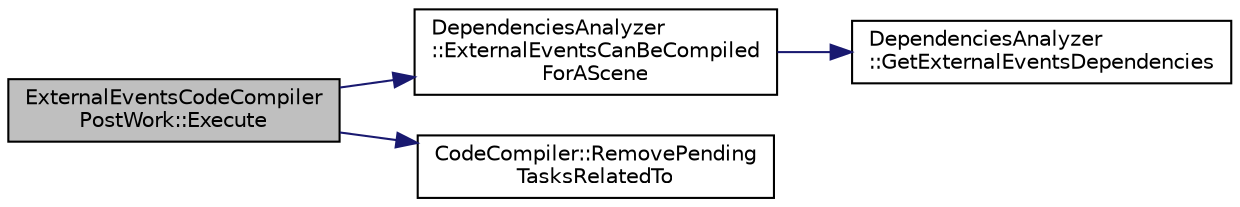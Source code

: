 digraph "ExternalEventsCodeCompilerPostWork::Execute"
{
  edge [fontname="Helvetica",fontsize="10",labelfontname="Helvetica",labelfontsize="10"];
  node [fontname="Helvetica",fontsize="10",shape=record];
  rankdir="LR";
  Node1 [label="ExternalEventsCodeCompiler\lPostWork::Execute",height=0.2,width=0.4,color="black", fillcolor="grey75", style="filled", fontcolor="black"];
  Node1 -> Node2 [color="midnightblue",fontsize="10",style="solid",fontname="Helvetica"];
  Node2 [label="DependenciesAnalyzer\l::ExternalEventsCanBeCompiled\lForAScene",height=0.2,width=0.4,color="black", fillcolor="white", style="filled",URL="$d1/d4e/class_dependencies_analyzer.html#af18794789ad871c78b02a44a5b43b2d1"];
  Node2 -> Node3 [color="midnightblue",fontsize="10",style="solid",fontname="Helvetica"];
  Node3 [label="DependenciesAnalyzer\l::GetExternalEventsDependencies",height=0.2,width=0.4,color="black", fillcolor="white", style="filled",URL="$d1/d4e/class_dependencies_analyzer.html#a504fcf41c94c67f7922850bbe5ade1cb",tooltip="Return the external events being dependencies of the scene or external events passed in the construct..."];
  Node1 -> Node4 [color="midnightblue",fontsize="10",style="solid",fontname="Helvetica"];
  Node4 [label="CodeCompiler::RemovePending\lTasksRelatedTo",height=0.2,width=0.4,color="black", fillcolor="white", style="filled",URL="$d2/d33/class_code_compiler.html#abf99cd60b5ae079c24460257ecc9656e"];
}
